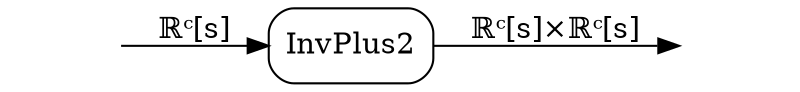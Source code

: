 /* Generated by GvGen v.0.9.1 (http://www.picviz.com/sections/opensource/gvgen.html) */

digraph G {
rankdir=LR;
   node1 [shape="plaintext",label=""];
   node2 [shape="box",style="rounded",label="InvPlus2"];
   node3 [shape="plaintext",label=""];
node1->node2 [label="ℝᶜ[s]"];
node2->node3 [label="ℝᶜ[s]×ℝᶜ[s]"];
}
